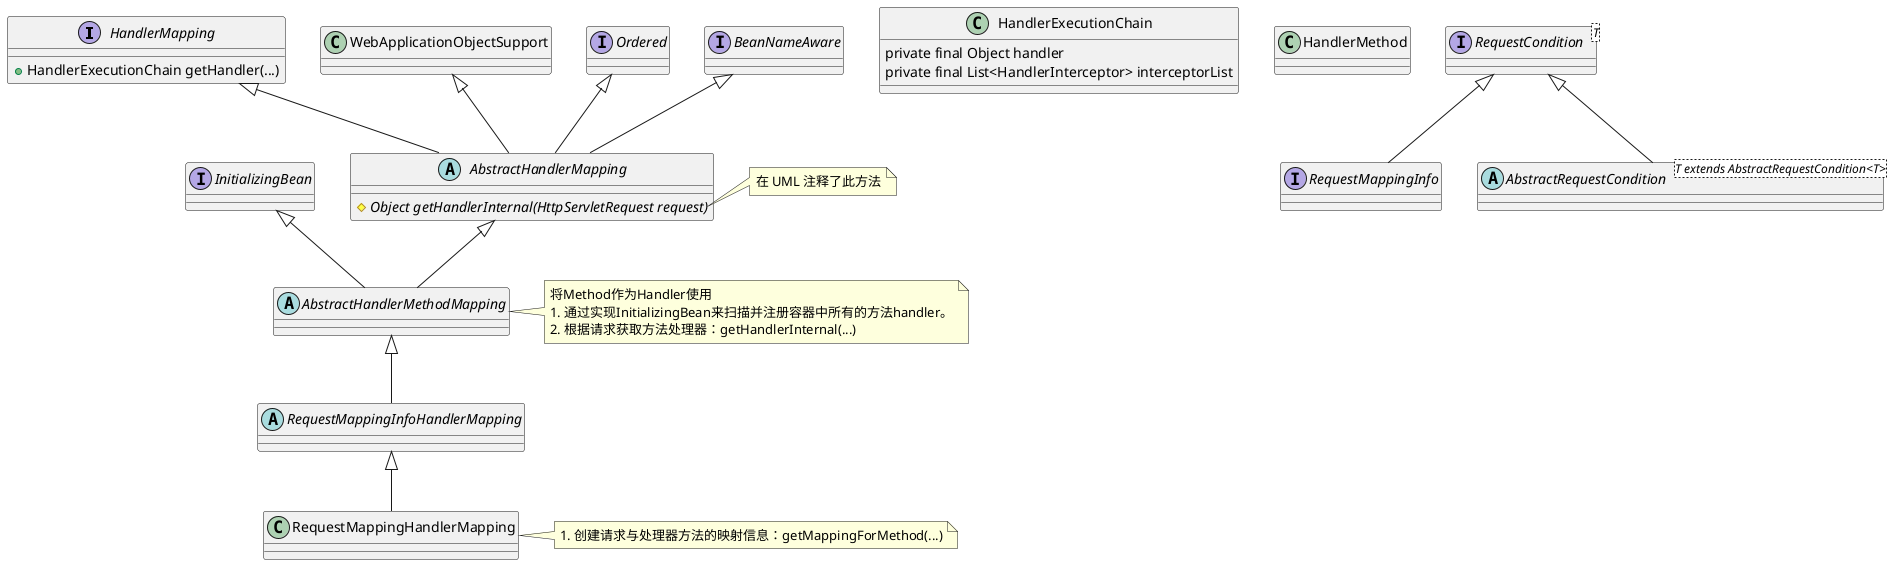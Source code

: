 @startuml
'https://plantuml.com/class-diagram


interface HandlerMapping{
+ HandlerExecutionChain getHandler(...)
}
class WebApplicationObjectSupport{}
interface Ordered{}
interface BeanNameAware{}
abstract AbstractHandlerMapping{
{abstract} #Object getHandlerInternal(HttpServletRequest request)
}
note right of AbstractHandlerMapping::getHandlerInternal
  在 UML 注释了此方法
end note
interface InitializingBean{}
abstract AbstractHandlerMethodMapping{}
note right of AbstractHandlerMethodMapping
将Method作为Handler使用
1. 通过实现InitializingBean来扫描并注册容器中所有的方法handler。
2. 根据请求获取方法处理器：getHandlerInternal(...)
end note
abstract RequestMappingInfoHandlerMapping{}
class RequestMappingHandlerMapping{

}
note right of RequestMappingHandlerMapping
1. 创建请求与处理器方法的映射信息：getMappingForMethod(...)
end note

class HandlerExecutionChain{
private final Object handler
private final List<HandlerInterceptor> interceptorList
}
class HandlerMethod{}
class RequestMappingInfo{}
interface RequestCondition<T>{}
abstract AbstractRequestCondition<T extends AbstractRequestCondition<T>>{}
interface RequestMappingInfo{}
RequestCondition <|-- RequestMappingInfo
RequestCondition <|-- AbstractRequestCondition


HandlerMapping <|-- AbstractHandlerMapping

WebApplicationObjectSupport <|-- AbstractHandlerMapping
 Ordered <|-- AbstractHandlerMapping
 BeanNameAware <|-- AbstractHandlerMapping

 AbstractHandlerMapping <|-- AbstractHandlerMethodMapping
 InitializingBean <|-- AbstractHandlerMethodMapping

 AbstractHandlerMethodMapping <|-- RequestMappingInfoHandlerMapping

RequestMappingInfoHandlerMapping <|-- RequestMappingHandlerMapping
@enduml